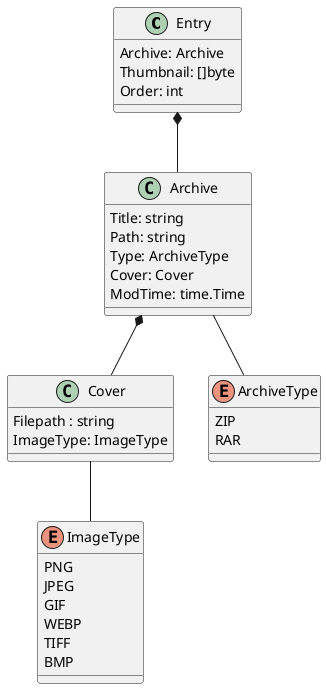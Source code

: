 @startuml manga

' TODO: custom cover
' TODO: custom metadata
' TODO: link to online manga to be downloaded regularly

class Entry {
    Archive: Archive
    Thumbnail: []byte
    Order: int
}

Entry *-- Archive

class Cover {
    Filepath : string
    ImageType: ImageType
}

Cover -- ImageType

enum ImageType{
    PNG
    JPEG
    GIF
    WEBP
    TIFF
    BMP
}

class Archive {
    Title: string
    Path: string
    Type: ArchiveType
    Cover: Cover
    ModTime: time.Time
}

enum ArchiveType{
    ZIP
    RAR
}

Archive -- ArchiveType
Archive *-- Cover

@enduml